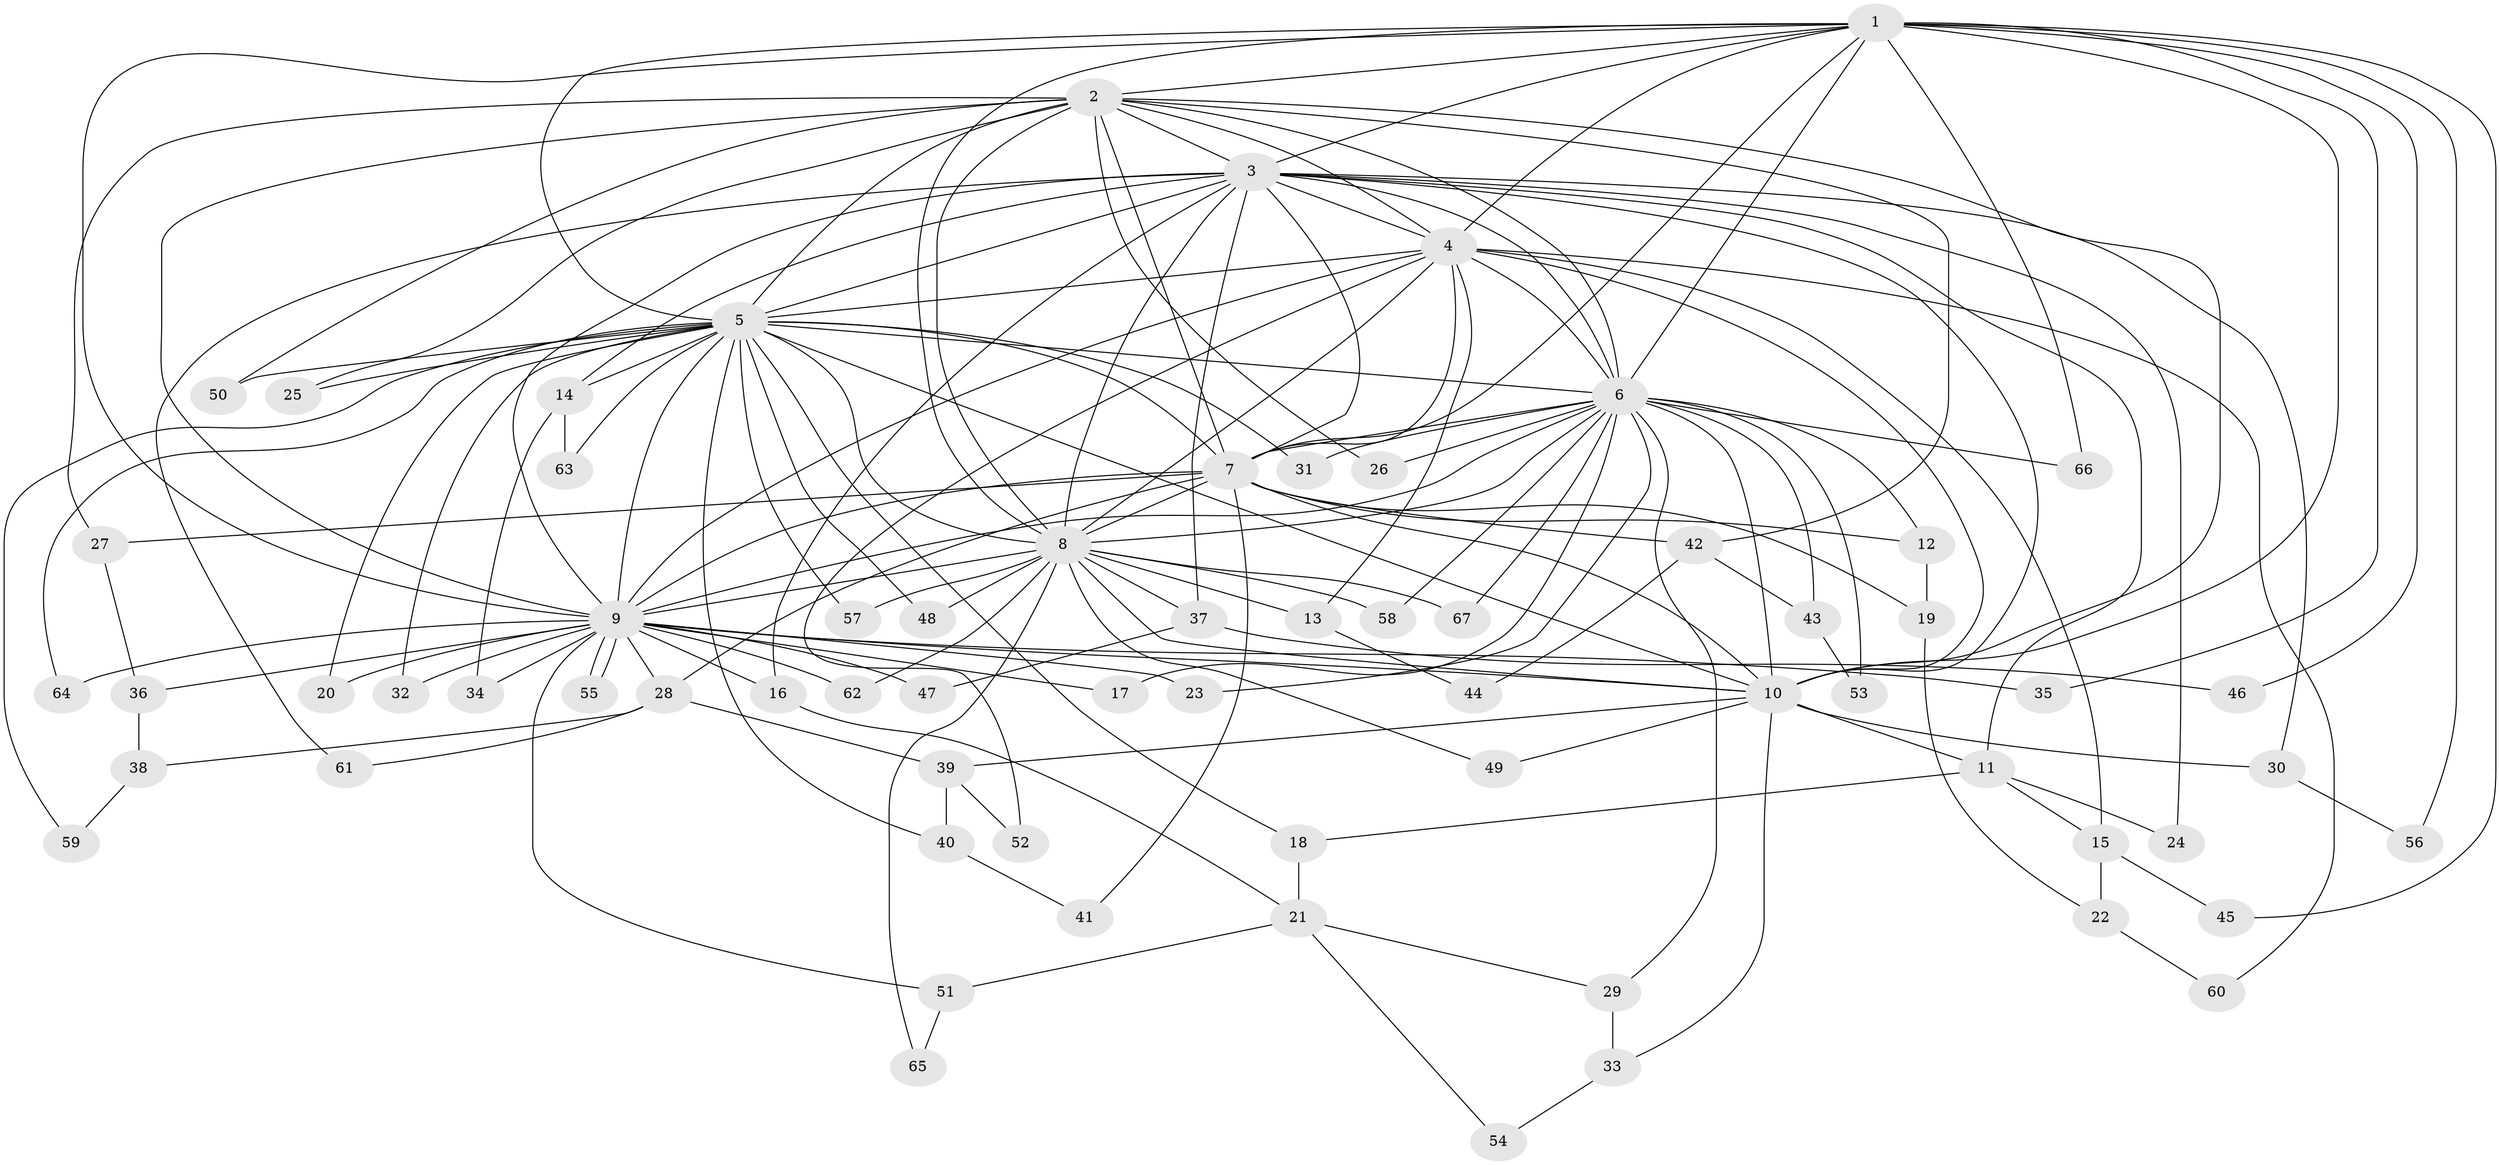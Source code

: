 // Generated by graph-tools (version 1.1) at 2025/34/03/09/25 02:34:39]
// undirected, 67 vertices, 159 edges
graph export_dot {
graph [start="1"]
  node [color=gray90,style=filled];
  1;
  2;
  3;
  4;
  5;
  6;
  7;
  8;
  9;
  10;
  11;
  12;
  13;
  14;
  15;
  16;
  17;
  18;
  19;
  20;
  21;
  22;
  23;
  24;
  25;
  26;
  27;
  28;
  29;
  30;
  31;
  32;
  33;
  34;
  35;
  36;
  37;
  38;
  39;
  40;
  41;
  42;
  43;
  44;
  45;
  46;
  47;
  48;
  49;
  50;
  51;
  52;
  53;
  54;
  55;
  56;
  57;
  58;
  59;
  60;
  61;
  62;
  63;
  64;
  65;
  66;
  67;
  1 -- 2;
  1 -- 3;
  1 -- 4;
  1 -- 5;
  1 -- 6;
  1 -- 7;
  1 -- 8;
  1 -- 9;
  1 -- 10;
  1 -- 35;
  1 -- 45;
  1 -- 46;
  1 -- 56;
  1 -- 66;
  2 -- 3;
  2 -- 4;
  2 -- 5;
  2 -- 6;
  2 -- 7;
  2 -- 8;
  2 -- 9;
  2 -- 10;
  2 -- 25;
  2 -- 26;
  2 -- 27;
  2 -- 42;
  2 -- 50;
  3 -- 4;
  3 -- 5;
  3 -- 6;
  3 -- 7;
  3 -- 8;
  3 -- 9;
  3 -- 10;
  3 -- 11;
  3 -- 14;
  3 -- 16;
  3 -- 24;
  3 -- 30;
  3 -- 37;
  3 -- 61;
  4 -- 5;
  4 -- 6;
  4 -- 7;
  4 -- 8;
  4 -- 9;
  4 -- 10;
  4 -- 13;
  4 -- 15;
  4 -- 52;
  4 -- 60;
  5 -- 6;
  5 -- 7;
  5 -- 8;
  5 -- 9;
  5 -- 10;
  5 -- 14;
  5 -- 18;
  5 -- 20;
  5 -- 25;
  5 -- 31;
  5 -- 32;
  5 -- 40;
  5 -- 48;
  5 -- 50;
  5 -- 57;
  5 -- 59;
  5 -- 63;
  5 -- 64;
  6 -- 7;
  6 -- 8;
  6 -- 9;
  6 -- 10;
  6 -- 12;
  6 -- 17;
  6 -- 23;
  6 -- 26;
  6 -- 29;
  6 -- 31;
  6 -- 43;
  6 -- 53;
  6 -- 58;
  6 -- 66;
  6 -- 67;
  7 -- 8;
  7 -- 9;
  7 -- 10;
  7 -- 12;
  7 -- 19;
  7 -- 27;
  7 -- 28;
  7 -- 41;
  7 -- 42;
  8 -- 9;
  8 -- 10;
  8 -- 13;
  8 -- 37;
  8 -- 48;
  8 -- 49;
  8 -- 57;
  8 -- 58;
  8 -- 62;
  8 -- 65;
  8 -- 67;
  9 -- 10;
  9 -- 16;
  9 -- 17;
  9 -- 20;
  9 -- 23;
  9 -- 28;
  9 -- 32;
  9 -- 34;
  9 -- 35;
  9 -- 36;
  9 -- 47;
  9 -- 51;
  9 -- 55;
  9 -- 55;
  9 -- 62;
  9 -- 64;
  10 -- 11;
  10 -- 30;
  10 -- 33;
  10 -- 39;
  10 -- 49;
  11 -- 15;
  11 -- 18;
  11 -- 24;
  12 -- 19;
  13 -- 44;
  14 -- 34;
  14 -- 63;
  15 -- 22;
  15 -- 45;
  16 -- 21;
  18 -- 21;
  19 -- 22;
  21 -- 29;
  21 -- 51;
  21 -- 54;
  22 -- 60;
  27 -- 36;
  28 -- 38;
  28 -- 39;
  28 -- 61;
  29 -- 33;
  30 -- 56;
  33 -- 54;
  36 -- 38;
  37 -- 46;
  37 -- 47;
  38 -- 59;
  39 -- 40;
  39 -- 52;
  40 -- 41;
  42 -- 43;
  42 -- 44;
  43 -- 53;
  51 -- 65;
}
